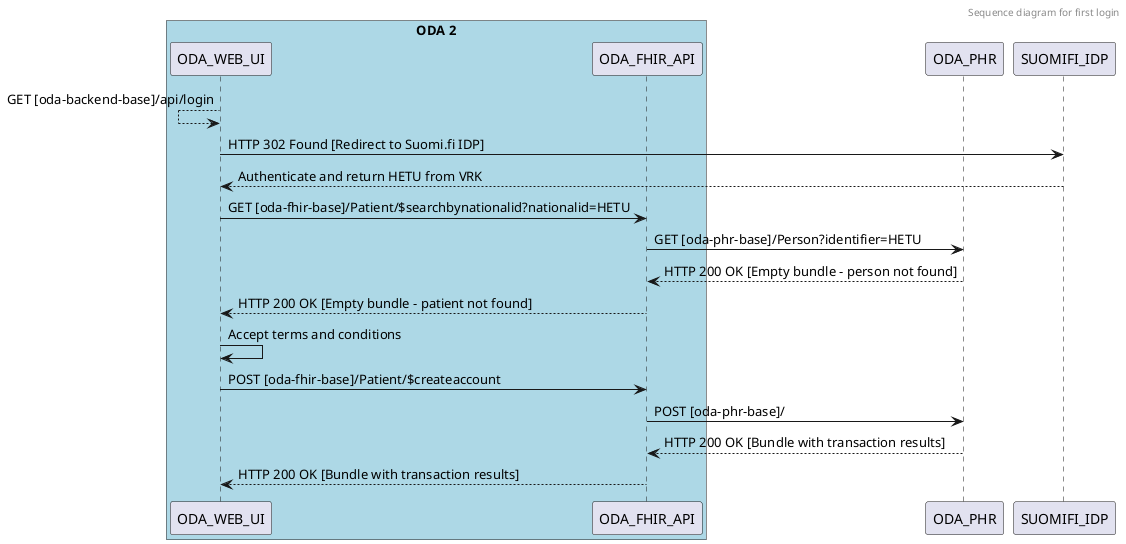 @startuml
header
Sequence diagram for first login
endheader

participant ODA_WEB_UI
participant ODA_FHIR_API

box "ODA 2" #LightBlue
    participant ODA_WEB_UI
    participant ODA_FHIR_API
end box
participant ODA_PHR
participant SUOMIFI_IDP
ODA_WEB_UI <-- ODA_WEB_UI: GET [oda-backend-base]/api/login
ODA_WEB_UI -> SUOMIFI_IDP:  HTTP 302 Found [Redirect to Suomi.fi IDP]
ODA_WEB_UI <-- SUOMIFI_IDP: Authenticate and return HETU from VRK

ODA_WEB_UI -> ODA_FHIR_API: GET [oda-fhir-base]/Patient/$searchbynationalid?nationalid=HETU
ODA_FHIR_API -> ODA_PHR: GET [oda-phr-base]/Person?identifier=HETU
ODA_FHIR_API <-- ODA_PHR: HTTP 200 OK [Empty bundle - person not found]
ODA_WEB_UI <-- ODA_FHIR_API: HTTP 200 OK [Empty bundle - patient not found]

ODA_WEB_UI -> ODA_WEB_UI: Accept terms and conditions


ODA_WEB_UI -> ODA_FHIR_API: POST [oda-fhir-base]/Patient/$createaccount

ODA_FHIR_API -> ODA_PHR: POST [oda-phr-base]/
ODA_FHIR_API <-- ODA_PHR: HTTP 200 OK [Bundle with transaction results]
 
ODA_WEB_UI <-- ODA_FHIR_API: HTTP 200 OK [Bundle with transaction results]

@enduml

'POST http://fhir.example.com/Patient/$everything